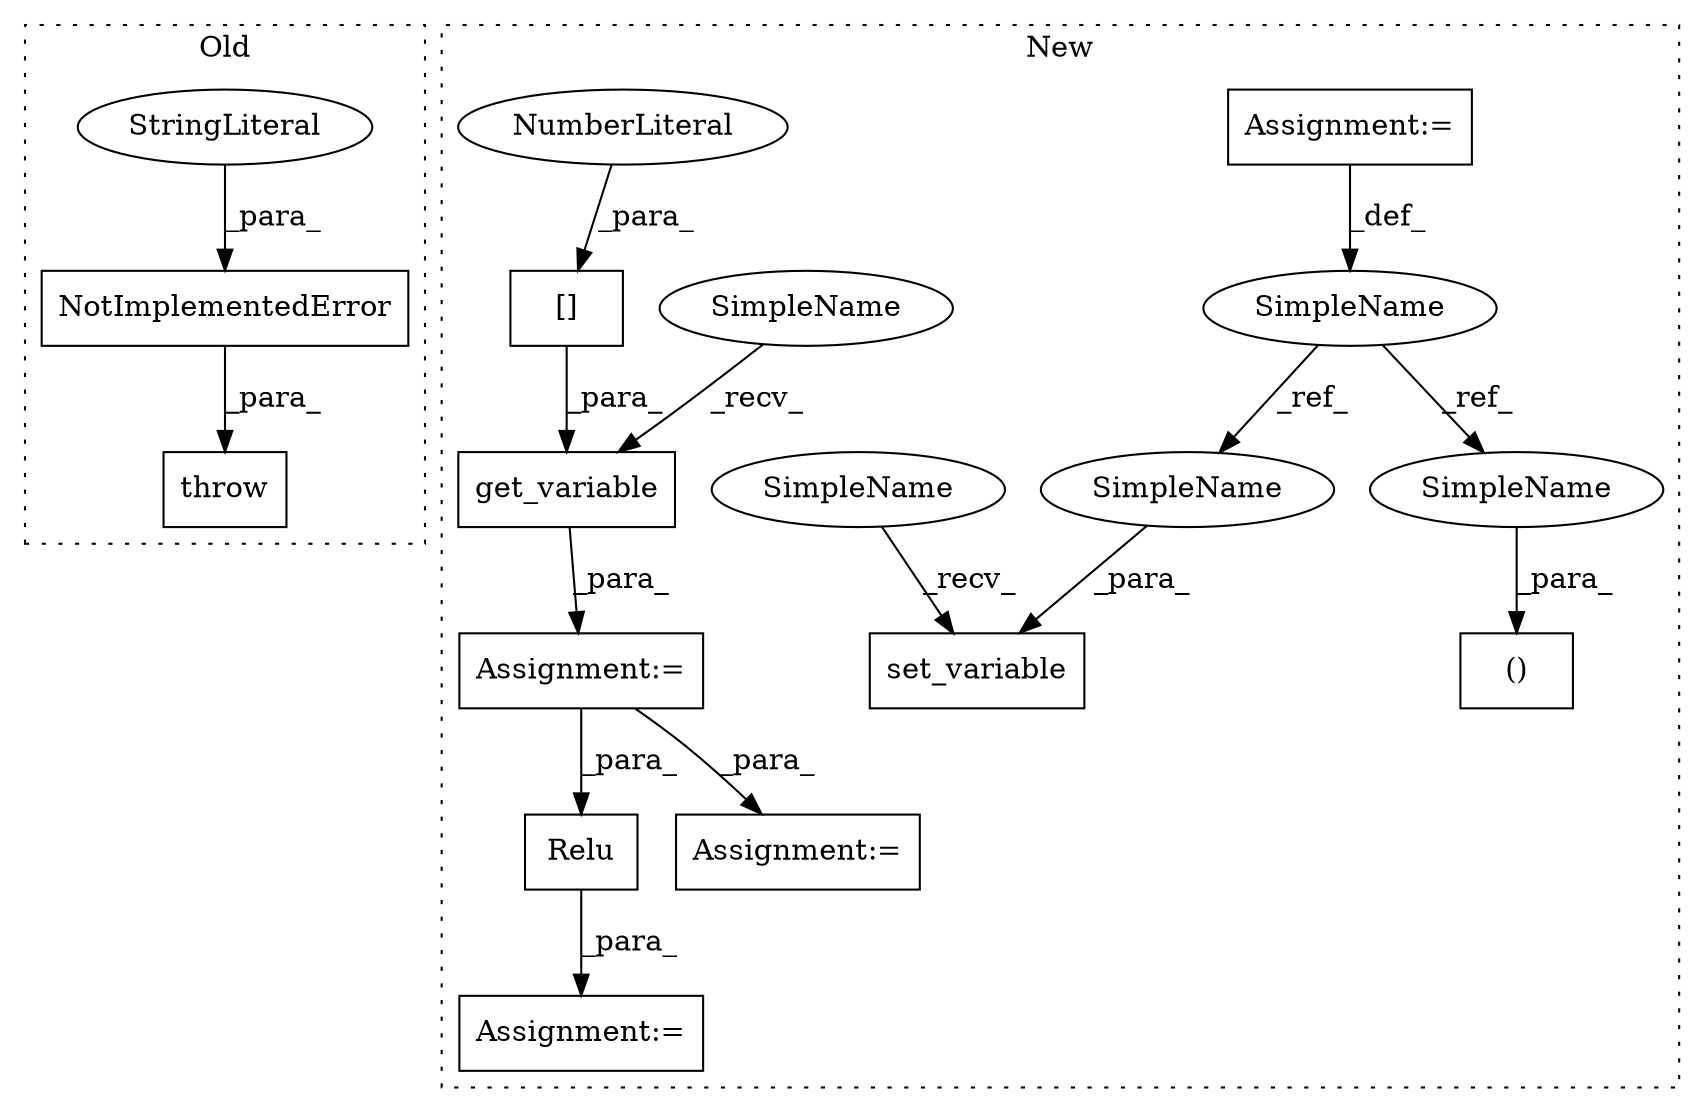 digraph G {
subgraph cluster0 {
1 [label="throw" a="53" s="1453" l="6" shape="box"];
6 [label="NotImplementedError" a="32" s="1459,1543" l="20,1" shape="box"];
7 [label="StringLiteral" a="45" s="1479" l="64" shape="ellipse"];
label = "Old";
style="dotted";
}
subgraph cluster1 {
2 [label="Relu" a="32" s="1698,1704" l="5,1" shape="box"];
3 [label="get_variable" a="32" s="1580,1628" l="13,1" shape="box"];
4 [label="[]" a="2" s="1593,1627" l="33,1" shape="box"];
5 [label="NumberLiteral" a="34" s="1626" l="1" shape="ellipse"];
8 [label="set_variable" a="32" s="1799,1850" l="13,1" shape="box"];
9 [label="SimpleName" a="42" s="1561" l="1" shape="ellipse"];
10 [label="()" a="106" s="1671" l="25" shape="box"];
11 [label="Assignment:=" a="7" s="1759" l="2" shape="box"];
12 [label="Assignment:=" a="7" s="1696" l="2" shape="box"];
13 [label="Assignment:=" a="7" s="1561" l="1" shape="box"];
14 [label="Assignment:=" a="7" s="1569" l="1" shape="box"];
15 [label="SimpleName" a="42" s="1570" l="9" shape="ellipse"];
16 [label="SimpleName" a="42" s="1789" l="9" shape="ellipse"];
17 [label="SimpleName" a="42" s="1849" l="1" shape="ellipse"];
18 [label="SimpleName" a="42" s="1695" l="1" shape="ellipse"];
label = "New";
style="dotted";
}
2 -> 12 [label="_para_"];
3 -> 14 [label="_para_"];
4 -> 3 [label="_para_"];
5 -> 4 [label="_para_"];
6 -> 1 [label="_para_"];
7 -> 6 [label="_para_"];
9 -> 18 [label="_ref_"];
9 -> 17 [label="_ref_"];
13 -> 9 [label="_def_"];
14 -> 2 [label="_para_"];
14 -> 11 [label="_para_"];
15 -> 3 [label="_recv_"];
16 -> 8 [label="_recv_"];
17 -> 8 [label="_para_"];
18 -> 10 [label="_para_"];
}
